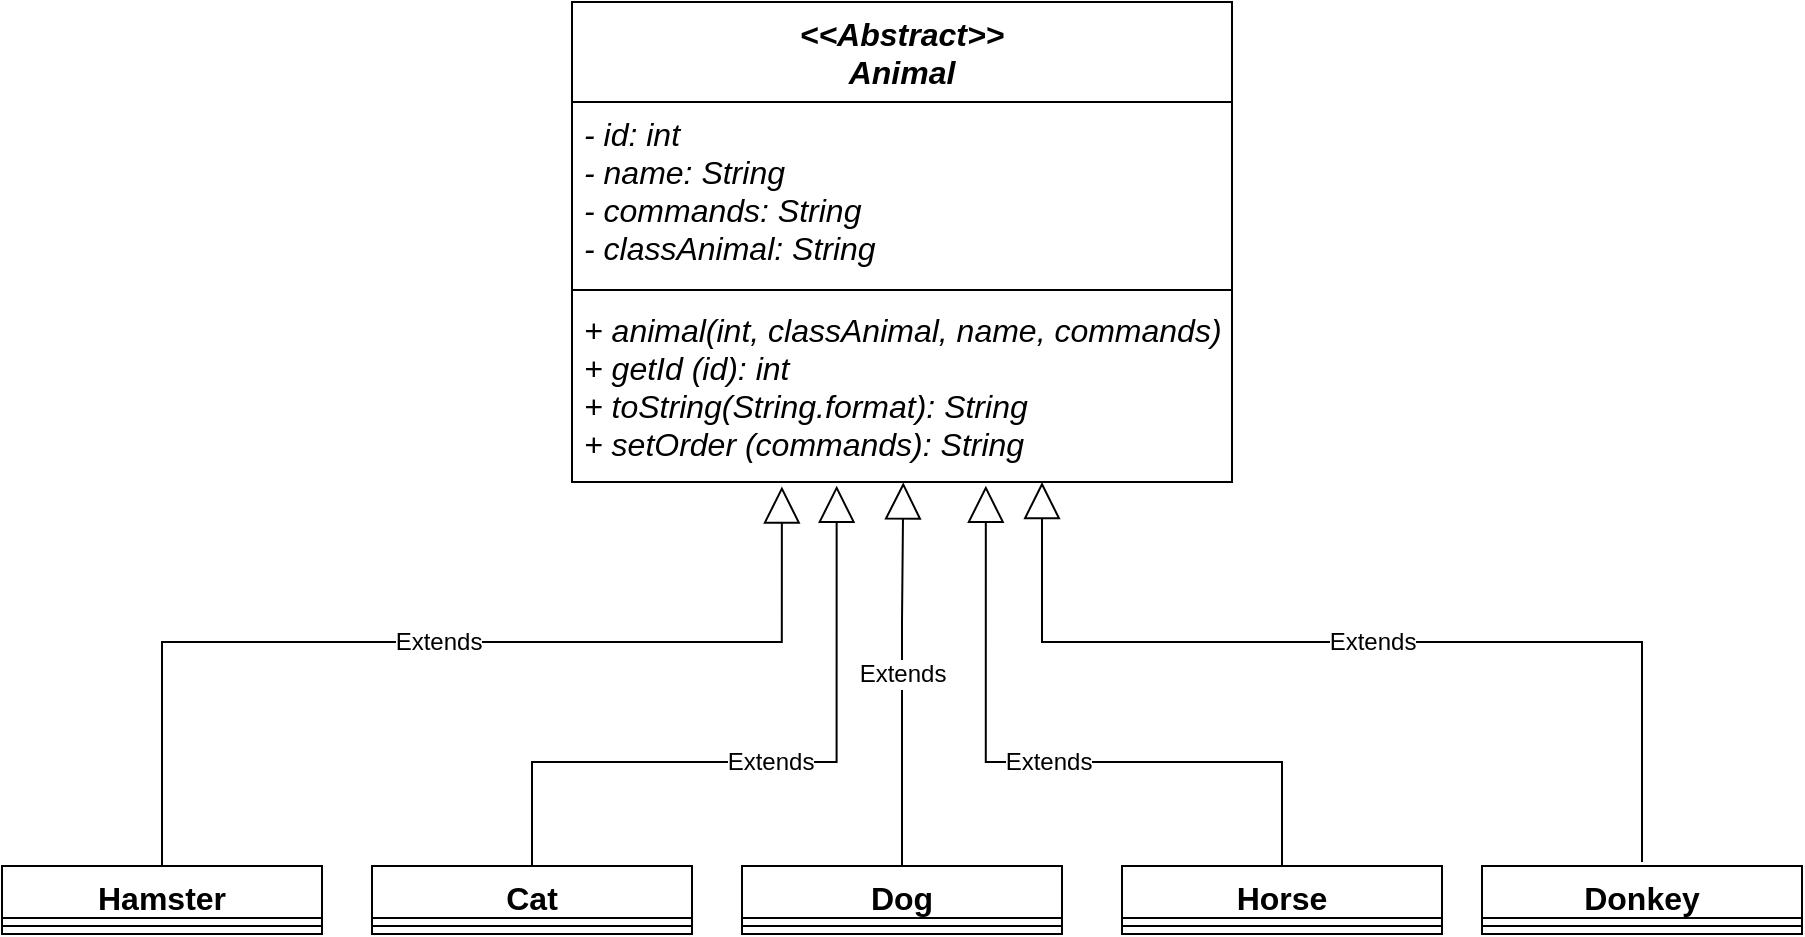<mxfile version="20.2.3" type="device"><diagram id="C5RBs43oDa-KdzZeNtuy" name="Page-1"><mxGraphModel dx="1502" dy="778" grid="1" gridSize="10" guides="1" tooltips="1" connect="1" arrows="1" fold="1" page="1" pageScale="1" pageWidth="827" pageHeight="1169" math="0" shadow="0"><root><mxCell id="WIyWlLk6GJQsqaUBKTNV-0"/><mxCell id="WIyWlLk6GJQsqaUBKTNV-1" parent="WIyWlLk6GJQsqaUBKTNV-0"/><mxCell id="afYuTg9iGBDW-KD96dAC-4" value="Cat" style="swimlane;fontStyle=1;align=center;verticalAlign=top;childLayout=stackLayout;horizontal=1;startSize=26;horizontalStack=0;resizeParent=1;resizeParentMax=0;resizeLast=0;collapsible=1;marginBottom=0;fontSize=16;" parent="WIyWlLk6GJQsqaUBKTNV-1" vertex="1"><mxGeometry x="195" y="722" width="160" height="34" as="geometry"/></mxCell><mxCell id="afYuTg9iGBDW-KD96dAC-5" value="" style="line;strokeWidth=1;fillColor=none;align=left;verticalAlign=middle;spacingTop=-1;spacingLeft=3;spacingRight=3;rotatable=0;labelPosition=right;points=[];portConstraint=eastwest;strokeColor=inherit;fontSize=16;" parent="afYuTg9iGBDW-KD96dAC-4" vertex="1"><mxGeometry y="26" width="160" height="8" as="geometry"/></mxCell><mxCell id="afYuTg9iGBDW-KD96dAC-6" value="Dog" style="swimlane;fontStyle=1;align=center;verticalAlign=top;childLayout=stackLayout;horizontal=1;startSize=26;horizontalStack=0;resizeParent=1;resizeParentMax=0;resizeLast=0;collapsible=1;marginBottom=0;fontSize=16;" parent="WIyWlLk6GJQsqaUBKTNV-1" vertex="1"><mxGeometry x="380" y="722" width="160" height="34" as="geometry"/></mxCell><mxCell id="afYuTg9iGBDW-KD96dAC-7" value="" style="line;strokeWidth=1;fillColor=none;align=left;verticalAlign=middle;spacingTop=-1;spacingLeft=3;spacingRight=3;rotatable=0;labelPosition=right;points=[];portConstraint=eastwest;strokeColor=inherit;fontSize=16;" parent="afYuTg9iGBDW-KD96dAC-6" vertex="1"><mxGeometry y="26" width="160" height="8" as="geometry"/></mxCell><mxCell id="afYuTg9iGBDW-KD96dAC-8" value="Hamster" style="swimlane;fontStyle=1;align=center;verticalAlign=top;childLayout=stackLayout;horizontal=1;startSize=26;horizontalStack=0;resizeParent=1;resizeParentMax=0;resizeLast=0;collapsible=1;marginBottom=0;fontSize=16;" parent="WIyWlLk6GJQsqaUBKTNV-1" vertex="1"><mxGeometry x="10" y="722" width="160" height="34" as="geometry"/></mxCell><mxCell id="afYuTg9iGBDW-KD96dAC-9" value="" style="line;strokeWidth=1;fillColor=none;align=left;verticalAlign=middle;spacingTop=-1;spacingLeft=3;spacingRight=3;rotatable=0;labelPosition=right;points=[];portConstraint=eastwest;strokeColor=inherit;fontSize=16;" parent="afYuTg9iGBDW-KD96dAC-8" vertex="1"><mxGeometry y="26" width="160" height="8" as="geometry"/></mxCell><mxCell id="afYuTg9iGBDW-KD96dAC-10" value="Extends" style="endArrow=block;endSize=16;endFill=0;html=1;rounded=0;fontSize=12;sourcePerimeterSpacing=8;targetPerimeterSpacing=8;exitX=0.5;exitY=0;exitDx=0;exitDy=0;edgeStyle=orthogonalEdgeStyle;entryX=0.502;entryY=1.002;entryDx=0;entryDy=0;entryPerimeter=0;" parent="WIyWlLk6GJQsqaUBKTNV-1" source="afYuTg9iGBDW-KD96dAC-6" target="afYuTg9iGBDW-KD96dAC-25" edge="1"><mxGeometry width="160" relative="1" as="geometry"><mxPoint x="370" y="662" as="sourcePoint"/><mxPoint x="480" y="600" as="targetPoint"/><Array as="points"><mxPoint x="460" y="600"/></Array></mxGeometry></mxCell><mxCell id="afYuTg9iGBDW-KD96dAC-11" value="Extends" style="endArrow=block;endSize=16;endFill=0;html=1;rounded=0;fontSize=12;sourcePerimeterSpacing=8;targetPerimeterSpacing=8;exitX=0.5;exitY=0;exitDx=0;exitDy=0;entryX=0.318;entryY=1.024;entryDx=0;entryDy=0;edgeStyle=orthogonalEdgeStyle;entryPerimeter=0;" parent="WIyWlLk6GJQsqaUBKTNV-1" source="afYuTg9iGBDW-KD96dAC-8" target="afYuTg9iGBDW-KD96dAC-25" edge="1"><mxGeometry width="160" relative="1" as="geometry"><mxPoint x="180" y="752" as="sourcePoint"/><mxPoint x="232.5" y="610" as="targetPoint"/><Array as="points"><mxPoint x="90" y="610"/><mxPoint x="400" y="610"/></Array></mxGeometry></mxCell><mxCell id="afYuTg9iGBDW-KD96dAC-12" value="Horse" style="swimlane;fontStyle=1;align=center;verticalAlign=top;childLayout=stackLayout;horizontal=1;startSize=26;horizontalStack=0;resizeParent=1;resizeParentMax=0;resizeLast=0;collapsible=1;marginBottom=0;fontSize=16;" parent="WIyWlLk6GJQsqaUBKTNV-1" vertex="1"><mxGeometry x="570" y="722" width="160" height="34" as="geometry"/></mxCell><mxCell id="afYuTg9iGBDW-KD96dAC-13" value="" style="line;strokeWidth=1;fillColor=none;align=left;verticalAlign=middle;spacingTop=-1;spacingLeft=3;spacingRight=3;rotatable=0;labelPosition=right;points=[];portConstraint=eastwest;strokeColor=inherit;fontSize=16;" parent="afYuTg9iGBDW-KD96dAC-12" vertex="1"><mxGeometry y="26" width="160" height="8" as="geometry"/></mxCell><mxCell id="afYuTg9iGBDW-KD96dAC-16" value="Donkey" style="swimlane;fontStyle=1;align=center;verticalAlign=top;childLayout=stackLayout;horizontal=1;startSize=26;horizontalStack=0;resizeParent=1;resizeParentMax=0;resizeLast=0;collapsible=1;marginBottom=0;fontSize=16;" parent="WIyWlLk6GJQsqaUBKTNV-1" vertex="1"><mxGeometry x="750" y="722" width="160" height="34" as="geometry"/></mxCell><mxCell id="afYuTg9iGBDW-KD96dAC-17" value="" style="line;strokeWidth=1;fillColor=none;align=left;verticalAlign=middle;spacingTop=-1;spacingLeft=3;spacingRight=3;rotatable=0;labelPosition=right;points=[];portConstraint=eastwest;strokeColor=inherit;fontSize=16;" parent="afYuTg9iGBDW-KD96dAC-16" vertex="1"><mxGeometry y="26" width="160" height="8" as="geometry"/></mxCell><mxCell id="afYuTg9iGBDW-KD96dAC-21" value="Extends" style="endArrow=block;endSize=16;endFill=0;html=1;rounded=0;fontSize=12;sourcePerimeterSpacing=8;targetPerimeterSpacing=8;exitX=0.5;exitY=0;exitDx=0;exitDy=0;edgeStyle=orthogonalEdgeStyle;entryX=0.401;entryY=1.02;entryDx=0;entryDy=0;entryPerimeter=0;" parent="WIyWlLk6GJQsqaUBKTNV-1" source="afYuTg9iGBDW-KD96dAC-4" target="afYuTg9iGBDW-KD96dAC-25" edge="1"><mxGeometry width="160" relative="1" as="geometry"><mxPoint x="510" y="732" as="sourcePoint"/><mxPoint x="275" y="610" as="targetPoint"/><Array as="points"><mxPoint x="275" y="670"/><mxPoint x="427" y="670"/></Array></mxGeometry></mxCell><mxCell id="afYuTg9iGBDW-KD96dAC-22" value="&lt;&lt;Abstract&gt;&gt;&#10;Animal" style="swimlane;fontStyle=3;align=center;verticalAlign=top;childLayout=stackLayout;horizontal=1;startSize=50;horizontalStack=0;resizeParent=1;resizeParentMax=0;resizeLast=0;collapsible=1;marginBottom=0;fontSize=16;" parent="WIyWlLk6GJQsqaUBKTNV-1" vertex="1"><mxGeometry x="295" y="290" width="330" height="240" as="geometry"/></mxCell><mxCell id="afYuTg9iGBDW-KD96dAC-23" value="- id: int&#10;- name: String&#10;- commands: String&#10;- classAnimal: String" style="text;strokeColor=none;fillColor=none;align=left;verticalAlign=top;spacingLeft=4;spacingRight=4;overflow=hidden;rotatable=0;points=[[0,0.5],[1,0.5]];portConstraint=eastwest;fontSize=16;fontStyle=2" parent="afYuTg9iGBDW-KD96dAC-22" vertex="1"><mxGeometry y="50" width="330" height="90" as="geometry"/></mxCell><mxCell id="afYuTg9iGBDW-KD96dAC-24" value="" style="line;strokeWidth=1;fillColor=none;align=left;verticalAlign=middle;spacingTop=-1;spacingLeft=3;spacingRight=3;rotatable=0;labelPosition=right;points=[];portConstraint=eastwest;strokeColor=inherit;fontSize=16;" parent="afYuTg9iGBDW-KD96dAC-22" vertex="1"><mxGeometry y="140" width="330" height="8" as="geometry"/></mxCell><mxCell id="afYuTg9iGBDW-KD96dAC-25" value="+ animal(int, classAnimal, name, commands)&#10;+ getId (id): int&#10;+ toString(String.format): String&#10;+ setOrder (commands): String" style="text;strokeColor=none;fillColor=none;align=left;verticalAlign=top;spacingLeft=4;spacingRight=4;overflow=hidden;rotatable=0;points=[[0,0.5],[1,0.5]];portConstraint=eastwest;fontSize=16;fontStyle=2" parent="afYuTg9iGBDW-KD96dAC-22" vertex="1"><mxGeometry y="148" width="330" height="92" as="geometry"/></mxCell><mxCell id="i8M68HXE7RTtxOVcYb-V-1" value="Extends" style="endArrow=block;endSize=16;endFill=0;html=1;rounded=0;fontSize=12;sourcePerimeterSpacing=8;targetPerimeterSpacing=8;exitX=0.5;exitY=0;exitDx=0;exitDy=0;edgeStyle=orthogonalEdgeStyle;entryX=0.627;entryY=1.02;entryDx=0;entryDy=0;entryPerimeter=0;" edge="1" parent="WIyWlLk6GJQsqaUBKTNV-1" source="afYuTg9iGBDW-KD96dAC-12" target="afYuTg9iGBDW-KD96dAC-25"><mxGeometry width="160" relative="1" as="geometry"><mxPoint x="470.0" y="732" as="sourcePoint"/><mxPoint x="470.66" y="560.304" as="targetPoint"/><Array as="points"><mxPoint x="650" y="670"/><mxPoint x="502" y="670"/></Array></mxGeometry></mxCell><mxCell id="i8M68HXE7RTtxOVcYb-V-2" value="Extends" style="endArrow=block;endSize=16;endFill=0;html=1;rounded=0;fontSize=12;sourcePerimeterSpacing=8;targetPerimeterSpacing=8;edgeStyle=orthogonalEdgeStyle;" edge="1" parent="WIyWlLk6GJQsqaUBKTNV-1"><mxGeometry width="160" relative="1" as="geometry"><mxPoint x="830" y="720" as="sourcePoint"/><mxPoint x="530" y="530" as="targetPoint"/><Array as="points"><mxPoint x="830" y="610"/><mxPoint x="530" y="610"/><mxPoint x="530" y="530"/></Array></mxGeometry></mxCell></root></mxGraphModel></diagram></mxfile>